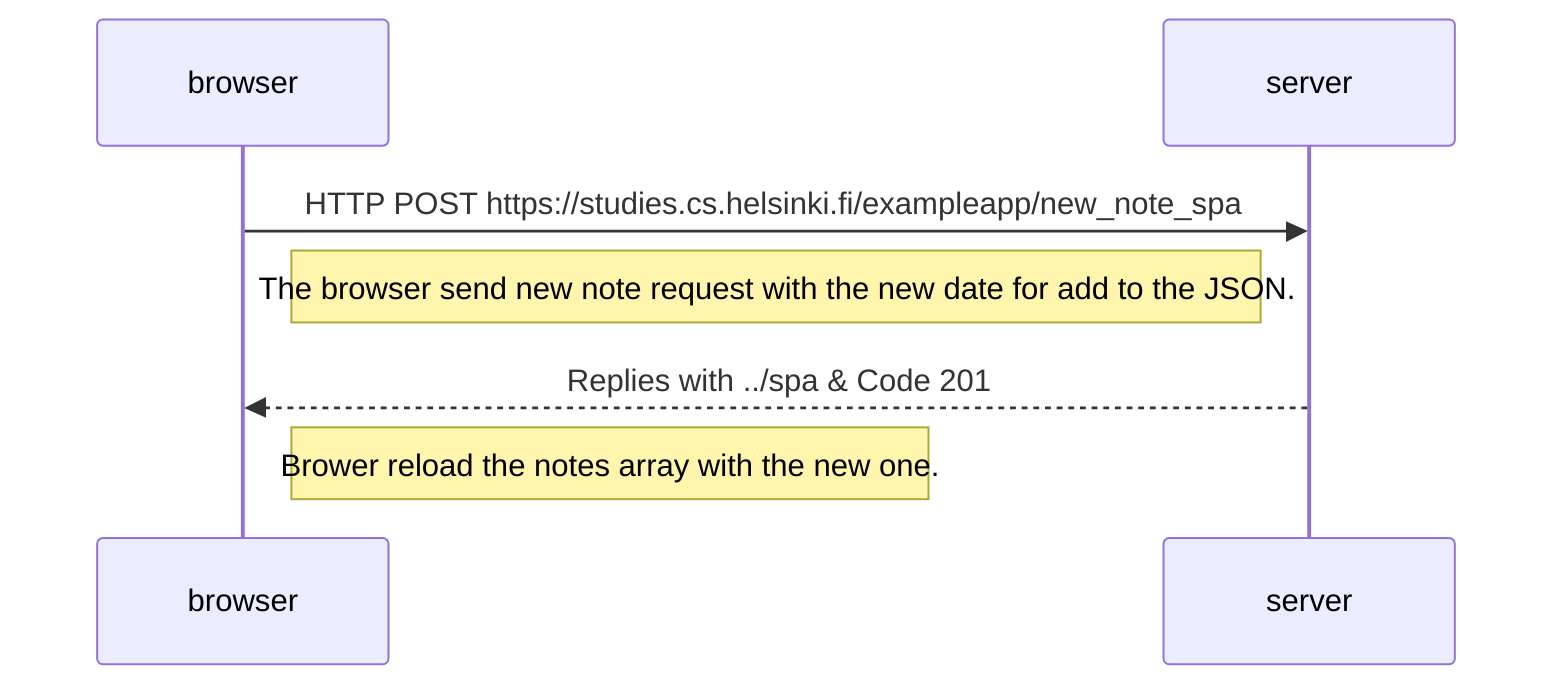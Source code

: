 sequenceDiagram
    participant browser
    participant server

    browser->>server: HTTP POST https://studies.cs.helsinki.fi/exampleapp/new_note_spa
    Note right of browser: The browser send new note request with the new date for add to the JSON.
    server-->> browser: Replies with ../spa & Code 201
    Note right of browser: Brower reload the notes array with the new one.